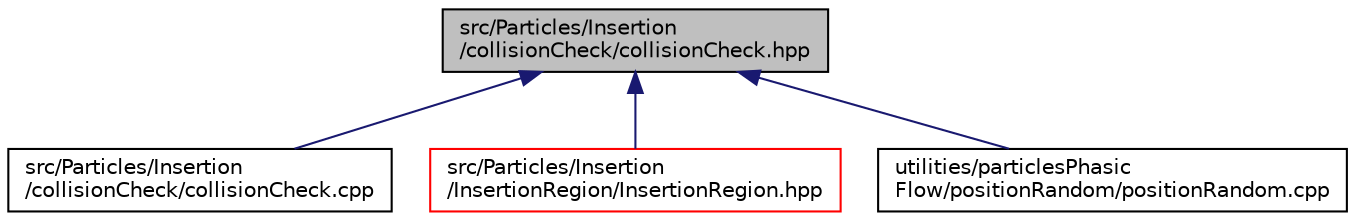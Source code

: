 digraph "src/Particles/Insertion/collisionCheck/collisionCheck.hpp"
{
 // LATEX_PDF_SIZE
  edge [fontname="Helvetica",fontsize="10",labelfontname="Helvetica",labelfontsize="10"];
  node [fontname="Helvetica",fontsize="10",shape=record];
  Node1 [label="src/Particles/Insertion\l/collisionCheck/collisionCheck.hpp",height=0.2,width=0.4,color="black", fillcolor="grey75", style="filled", fontcolor="black",tooltip=" "];
  Node1 -> Node2 [dir="back",color="midnightblue",fontsize="10",style="solid",fontname="Helvetica"];
  Node2 [label="src/Particles/Insertion\l/collisionCheck/collisionCheck.cpp",height=0.2,width=0.4,color="black", fillcolor="white", style="filled",URL="$collisionCheck_8cpp.html",tooltip=" "];
  Node1 -> Node3 [dir="back",color="midnightblue",fontsize="10",style="solid",fontname="Helvetica"];
  Node3 [label="src/Particles/Insertion\l/InsertionRegion/InsertionRegion.hpp",height=0.2,width=0.4,color="red", fillcolor="white", style="filled",URL="$InsertionRegion_8hpp.html",tooltip=" "];
  Node1 -> Node9 [dir="back",color="midnightblue",fontsize="10",style="solid",fontname="Helvetica"];
  Node9 [label="utilities/particlesPhasic\lFlow/positionRandom/positionRandom.cpp",height=0.2,width=0.4,color="black", fillcolor="white", style="filled",URL="$positionRandom_8cpp.html",tooltip=" "];
}
